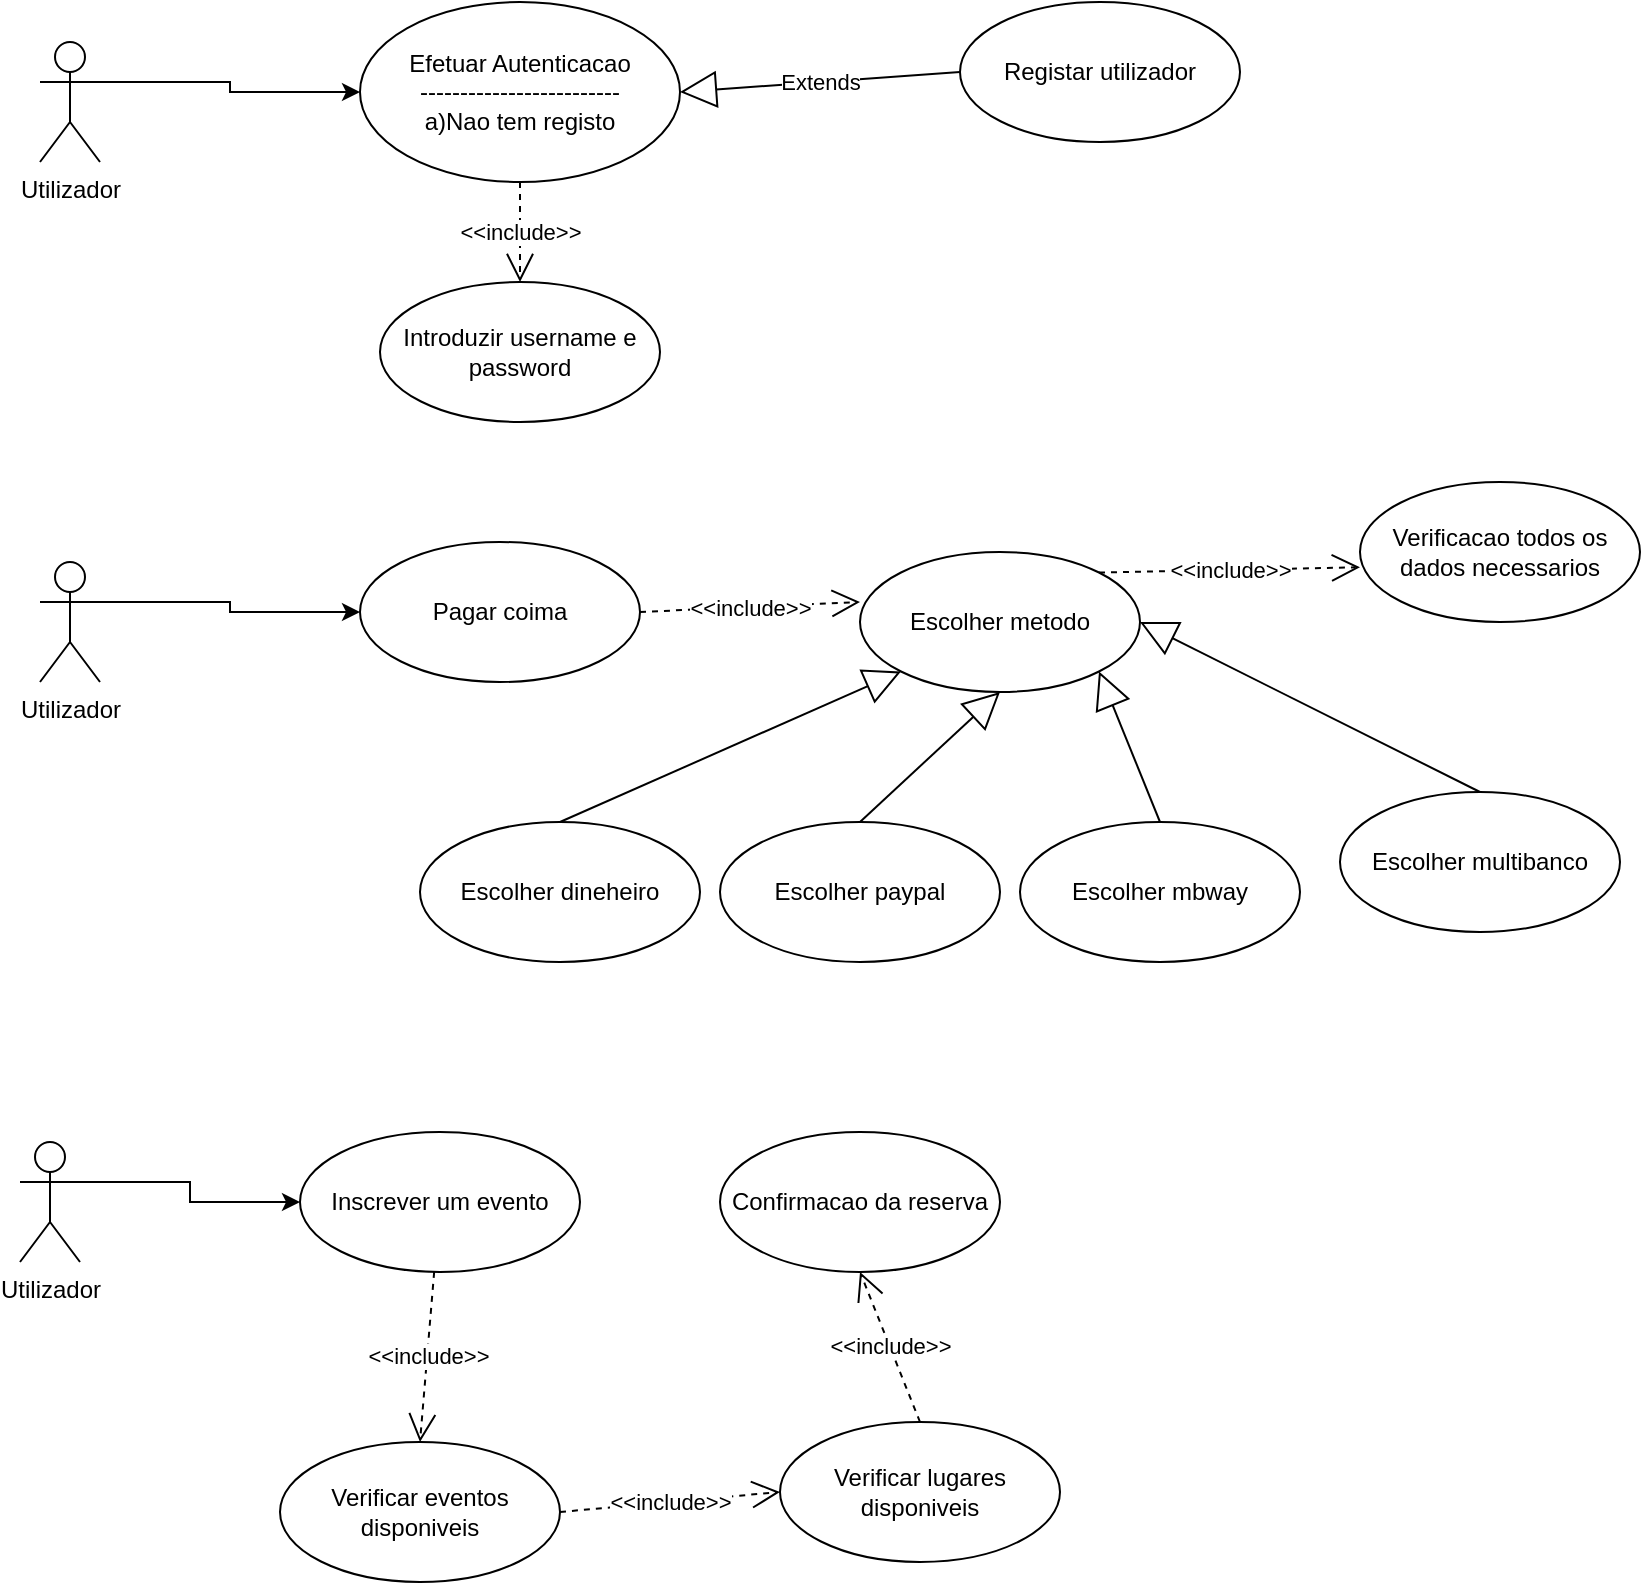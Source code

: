 <mxfile version="10.6.7"><diagram id="KTSmGg-Dnby-o7xfcnVy" name="Page-1"><mxGraphModel dx="1250" dy="582" grid="1" gridSize="10" guides="1" tooltips="1" connect="1" arrows="1" fold="1" page="1" pageScale="1" pageWidth="1654" pageHeight="1169" math="0" shadow="0"><root><mxCell id="0"/><mxCell id="1" parent="0"/><mxCell id="gssN8UgIm5IOIJD2KStX-3" style="edgeStyle=orthogonalEdgeStyle;rounded=0;orthogonalLoop=1;jettySize=auto;html=1;exitX=1;exitY=0.333;exitDx=0;exitDy=0;exitPerimeter=0;entryX=0;entryY=0.5;entryDx=0;entryDy=0;" parent="1" source="gssN8UgIm5IOIJD2KStX-1" target="gssN8UgIm5IOIJD2KStX-2" edge="1"><mxGeometry relative="1" as="geometry"/></mxCell><mxCell id="gssN8UgIm5IOIJD2KStX-1" value="Utilizador" style="shape=umlActor;verticalLabelPosition=bottom;labelBackgroundColor=#ffffff;verticalAlign=top;html=1;" parent="1" vertex="1"><mxGeometry x="50" y="50" width="30" height="60" as="geometry"/></mxCell><mxCell id="gssN8UgIm5IOIJD2KStX-2" value="Efetuar Autenticacao&lt;br&gt;-------------------------&lt;br&gt;a)Nao tem registo&lt;br&gt;" style="ellipse;whiteSpace=wrap;html=1;" parent="1" vertex="1"><mxGeometry x="210" y="30" width="160" height="90" as="geometry"/></mxCell><mxCell id="gssN8UgIm5IOIJD2KStX-5" value="Registar utilizador" style="ellipse;whiteSpace=wrap;html=1;" parent="1" vertex="1"><mxGeometry x="510" y="30" width="140" height="70" as="geometry"/></mxCell><mxCell id="gssN8UgIm5IOIJD2KStX-6" value="Introduzir username e password" style="ellipse;whiteSpace=wrap;html=1;" parent="1" vertex="1"><mxGeometry x="220" y="170" width="140" height="70" as="geometry"/></mxCell><mxCell id="PSn1p9EsutePdR-f-FC0-4" style="edgeStyle=orthogonalEdgeStyle;rounded=0;orthogonalLoop=1;jettySize=auto;html=1;exitX=1;exitY=0.333;exitDx=0;exitDy=0;exitPerimeter=0;entryX=0;entryY=0.5;entryDx=0;entryDy=0;" edge="1" parent="1" source="PSn1p9EsutePdR-f-FC0-1" target="PSn1p9EsutePdR-f-FC0-3"><mxGeometry relative="1" as="geometry"/></mxCell><mxCell id="PSn1p9EsutePdR-f-FC0-1" value="Utilizador" style="shape=umlActor;verticalLabelPosition=bottom;labelBackgroundColor=#ffffff;verticalAlign=top;html=1;" vertex="1" parent="1"><mxGeometry x="50" y="310" width="30" height="60" as="geometry"/></mxCell><mxCell id="PSn1p9EsutePdR-f-FC0-3" value="Pagar coima" style="ellipse;whiteSpace=wrap;html=1;" vertex="1" parent="1"><mxGeometry x="210" y="300" width="140" height="70" as="geometry"/></mxCell><mxCell id="PSn1p9EsutePdR-f-FC0-6" value="Escolher metodo" style="ellipse;whiteSpace=wrap;html=1;" vertex="1" parent="1"><mxGeometry x="460" y="305" width="140" height="70" as="geometry"/></mxCell><mxCell id="PSn1p9EsutePdR-f-FC0-8" value="Escolher dineheiro" style="ellipse;whiteSpace=wrap;html=1;" vertex="1" parent="1"><mxGeometry x="240" y="440" width="140" height="70" as="geometry"/></mxCell><mxCell id="PSn1p9EsutePdR-f-FC0-9" value="Escolher paypal" style="ellipse;whiteSpace=wrap;html=1;" vertex="1" parent="1"><mxGeometry x="390" y="440" width="140" height="70" as="geometry"/></mxCell><mxCell id="PSn1p9EsutePdR-f-FC0-10" value="Escolher mbway" style="ellipse;whiteSpace=wrap;html=1;" vertex="1" parent="1"><mxGeometry x="540" y="440" width="140" height="70" as="geometry"/></mxCell><mxCell id="PSn1p9EsutePdR-f-FC0-11" value="Escolher multibanco" style="ellipse;whiteSpace=wrap;html=1;" vertex="1" parent="1"><mxGeometry x="700" y="425" width="140" height="70" as="geometry"/></mxCell><mxCell id="PSn1p9EsutePdR-f-FC0-12" value="&lt;br&gt;&lt;br&gt;" style="endArrow=block;endSize=16;endFill=0;html=1;entryX=0;entryY=1;entryDx=0;entryDy=0;exitX=0.5;exitY=0;exitDx=0;exitDy=0;" edge="1" parent="1" source="PSn1p9EsutePdR-f-FC0-8" target="PSn1p9EsutePdR-f-FC0-6"><mxGeometry width="160" relative="1" as="geometry"><mxPoint x="270" y="580" as="sourcePoint"/><mxPoint x="430" y="580" as="targetPoint"/></mxGeometry></mxCell><mxCell id="PSn1p9EsutePdR-f-FC0-13" value="&lt;br&gt;&lt;br&gt;" style="endArrow=block;endSize=16;endFill=0;html=1;entryX=0.5;entryY=1;entryDx=0;entryDy=0;exitX=0.5;exitY=0;exitDx=0;exitDy=0;" edge="1" parent="1" source="PSn1p9EsutePdR-f-FC0-9" target="PSn1p9EsutePdR-f-FC0-6"><mxGeometry width="160" relative="1" as="geometry"><mxPoint x="170" y="460" as="sourcePoint"/><mxPoint x="461" y="375" as="targetPoint"/></mxGeometry></mxCell><mxCell id="PSn1p9EsutePdR-f-FC0-14" value="&lt;br&gt;&lt;br&gt;" style="endArrow=block;endSize=16;endFill=0;html=1;entryX=1;entryY=1;entryDx=0;entryDy=0;exitX=0.5;exitY=0;exitDx=0;exitDy=0;" edge="1" parent="1" source="PSn1p9EsutePdR-f-FC0-10" target="PSn1p9EsutePdR-f-FC0-6"><mxGeometry width="160" relative="1" as="geometry"><mxPoint x="180" y="470" as="sourcePoint"/><mxPoint x="471" y="385" as="targetPoint"/></mxGeometry></mxCell><mxCell id="PSn1p9EsutePdR-f-FC0-15" value="&lt;br&gt;&lt;br&gt;" style="endArrow=block;endSize=16;endFill=0;html=1;entryX=1;entryY=0.5;entryDx=0;entryDy=0;exitX=0.5;exitY=0;exitDx=0;exitDy=0;" edge="1" parent="1" source="PSn1p9EsutePdR-f-FC0-11" target="PSn1p9EsutePdR-f-FC0-6"><mxGeometry width="160" relative="1" as="geometry"><mxPoint x="190" y="480" as="sourcePoint"/><mxPoint x="481" y="395" as="targetPoint"/></mxGeometry></mxCell><mxCell id="PSn1p9EsutePdR-f-FC0-16" value="Extends" style="endArrow=block;endSize=16;endFill=0;html=1;exitX=0;exitY=0.5;exitDx=0;exitDy=0;entryX=1;entryY=0.5;entryDx=0;entryDy=0;" edge="1" parent="1" source="gssN8UgIm5IOIJD2KStX-5" target="gssN8UgIm5IOIJD2KStX-2"><mxGeometry width="160" relative="1" as="geometry"><mxPoint x="430" y="170" as="sourcePoint"/><mxPoint x="590" y="170" as="targetPoint"/></mxGeometry></mxCell><mxCell id="PSn1p9EsutePdR-f-FC0-17" value="&amp;lt;&amp;lt;include&amp;gt;&amp;gt;" style="endArrow=open;endSize=12;dashed=1;html=1;exitX=1;exitY=0.5;exitDx=0;exitDy=0;" edge="1" parent="1" source="PSn1p9EsutePdR-f-FC0-3"><mxGeometry width="160" relative="1" as="geometry"><mxPoint x="330" y="330" as="sourcePoint"/><mxPoint x="460" y="330" as="targetPoint"/></mxGeometry></mxCell><mxCell id="PSn1p9EsutePdR-f-FC0-18" value="&amp;lt;&amp;lt;include&amp;gt;&amp;gt;" style="endArrow=open;endSize=12;dashed=1;html=1;exitX=0.5;exitY=1;exitDx=0;exitDy=0;entryX=0.5;entryY=0;entryDx=0;entryDy=0;" edge="1" parent="1" source="gssN8UgIm5IOIJD2KStX-2" target="gssN8UgIm5IOIJD2KStX-6"><mxGeometry width="160" relative="1" as="geometry"><mxPoint x="350" y="172.5" as="sourcePoint"/><mxPoint x="460" y="167.5" as="targetPoint"/></mxGeometry></mxCell><mxCell id="PSn1p9EsutePdR-f-FC0-19" value="&amp;lt;&amp;lt;include&amp;gt;&amp;gt;" style="endArrow=open;endSize=12;dashed=1;html=1;exitX=1;exitY=0;exitDx=0;exitDy=0;entryX=0;entryY=0.609;entryDx=0;entryDy=0;entryPerimeter=0;" edge="1" parent="1" source="PSn1p9EsutePdR-f-FC0-6" target="PSn1p9EsutePdR-f-FC0-20"><mxGeometry width="160" relative="1" as="geometry"><mxPoint x="600" y="300" as="sourcePoint"/><mxPoint x="760" y="300" as="targetPoint"/></mxGeometry></mxCell><mxCell id="PSn1p9EsutePdR-f-FC0-20" value="Verificacao&amp;nbsp;todos os dados necessarios" style="ellipse;whiteSpace=wrap;html=1;" vertex="1" parent="1"><mxGeometry x="710" y="270" width="140" height="70" as="geometry"/></mxCell><mxCell id="PSn1p9EsutePdR-f-FC0-23" style="edgeStyle=orthogonalEdgeStyle;rounded=0;orthogonalLoop=1;jettySize=auto;html=1;exitX=1;exitY=0.333;exitDx=0;exitDy=0;exitPerimeter=0;" edge="1" parent="1" source="PSn1p9EsutePdR-f-FC0-21" target="PSn1p9EsutePdR-f-FC0-22"><mxGeometry relative="1" as="geometry"/></mxCell><mxCell id="PSn1p9EsutePdR-f-FC0-21" value="Utilizador" style="shape=umlActor;verticalLabelPosition=bottom;labelBackgroundColor=#ffffff;verticalAlign=top;html=1;" vertex="1" parent="1"><mxGeometry x="40" y="600" width="30" height="60" as="geometry"/></mxCell><mxCell id="PSn1p9EsutePdR-f-FC0-22" value="Inscrever um evento" style="ellipse;whiteSpace=wrap;html=1;" vertex="1" parent="1"><mxGeometry x="180" y="595" width="140" height="70" as="geometry"/></mxCell><mxCell id="PSn1p9EsutePdR-f-FC0-24" value="&amp;lt;&amp;lt;include&amp;gt;&amp;gt;" style="endArrow=open;endSize=12;dashed=1;html=1;entryX=0.5;entryY=0;entryDx=0;entryDy=0;" edge="1" parent="1" source="PSn1p9EsutePdR-f-FC0-22" target="PSn1p9EsutePdR-f-FC0-25"><mxGeometry width="160" relative="1" as="geometry"><mxPoint x="320" y="599.5" as="sourcePoint"/><mxPoint x="450" y="600" as="targetPoint"/></mxGeometry></mxCell><mxCell id="PSn1p9EsutePdR-f-FC0-25" value="Verificar eventos disponiveis" style="ellipse;whiteSpace=wrap;html=1;" vertex="1" parent="1"><mxGeometry x="170" y="750" width="140" height="70" as="geometry"/></mxCell><mxCell id="PSn1p9EsutePdR-f-FC0-26" value="&amp;lt;&amp;lt;include&amp;gt;&amp;gt;" style="endArrow=open;endSize=12;dashed=1;html=1;exitX=1;exitY=0.5;exitDx=0;exitDy=0;entryX=0;entryY=0.5;entryDx=0;entryDy=0;" edge="1" parent="1" source="PSn1p9EsutePdR-f-FC0-25" target="PSn1p9EsutePdR-f-FC0-30"><mxGeometry width="160" relative="1" as="geometry"><mxPoint x="330" y="680" as="sourcePoint"/><mxPoint x="690" y="600" as="targetPoint"/></mxGeometry></mxCell><mxCell id="PSn1p9EsutePdR-f-FC0-30" value="Verificar lugares disponiveis" style="ellipse;whiteSpace=wrap;html=1;" vertex="1" parent="1"><mxGeometry x="420" y="740" width="140" height="70" as="geometry"/></mxCell><mxCell id="PSn1p9EsutePdR-f-FC0-31" value="Confirmacao da reserva" style="ellipse;whiteSpace=wrap;html=1;" vertex="1" parent="1"><mxGeometry x="390" y="595" width="140" height="70" as="geometry"/></mxCell><mxCell id="PSn1p9EsutePdR-f-FC0-32" value="&amp;lt;&amp;lt;include&amp;gt;&amp;gt;" style="endArrow=open;endSize=12;dashed=1;html=1;exitX=0.5;exitY=0;exitDx=0;exitDy=0;entryX=0.5;entryY=1;entryDx=0;entryDy=0;" edge="1" parent="1" source="PSn1p9EsutePdR-f-FC0-30" target="PSn1p9EsutePdR-f-FC0-31"><mxGeometry width="160" relative="1" as="geometry"><mxPoint x="827" y="600" as="sourcePoint"/><mxPoint x="927" y="600" as="targetPoint"/></mxGeometry></mxCell></root></mxGraphModel></diagram></mxfile>